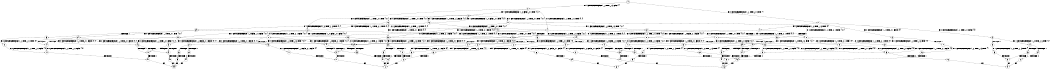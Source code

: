 digraph BCG {
size = "7, 10.5";
center = TRUE;
node [shape = circle];
0 [peripheries = 2];
0 -> 1 [label = "EX !0 !ATOMIC_EXCH_BRANCH (1, +1, TRUE, +0, 1, TRUE) !{}"];
0 -> 2 [label = "EX !1 !ATOMIC_EXCH_BRANCH (1, +0, TRUE, +1, 3, FALSE) !{}"];
1 -> 3 [label = "EX !0 !ATOMIC_EXCH_BRANCH (1, +1, TRUE, +0, 1, FALSE) !{0}"];
1 -> 4 [label = "EX !1 !ATOMIC_EXCH_BRANCH (1, +0, TRUE, +1, 3, TRUE) !{0}"];
1 -> 5 [label = "EX !0 !ATOMIC_EXCH_BRANCH (1, +1, TRUE, +0, 1, FALSE) !{0}"];
2 -> 6 [label = "EX !1 !ATOMIC_EXCH_BRANCH (1, +0, FALSE, +0, 1, TRUE) !{0, 1}"];
2 -> 7 [label = "EX !0 !ATOMIC_EXCH_BRANCH (1, +1, TRUE, +0, 1, TRUE) !{0, 1}"];
2 -> 8 [label = "EX !0 !ATOMIC_EXCH_BRANCH (1, +1, TRUE, +0, 1, TRUE) !{0, 1}"];
3 -> 9 [label = "EX !1 !ATOMIC_EXCH_BRANCH (1, +0, TRUE, +1, 3, TRUE) !{0}"];
3 -> 10 [label = "TERMINATE !0"];
4 -> 11 [label = "EX !0 !ATOMIC_EXCH_BRANCH (1, +1, TRUE, +0, 1, TRUE) !{0, 1}"];
4 -> 12 [label = "TERMINATE !1"];
4 -> 13 [label = "EX !0 !ATOMIC_EXCH_BRANCH (1, +1, TRUE, +0, 1, TRUE) !{0, 1}"];
5 -> 14 [label = "EX !1 !ATOMIC_EXCH_BRANCH (1, +0, TRUE, +1, 3, TRUE) !{0}"];
5 -> 15 [label = "TERMINATE !0"];
6 -> 16 [label = "EX !1 !ATOMIC_EXCH_BRANCH (1, +0, TRUE, +1, 3, FALSE) !{0, 1}"];
6 -> 17 [label = "EX !0 !ATOMIC_EXCH_BRANCH (1, +1, TRUE, +0, 1, TRUE) !{0, 1}"];
6 -> 18 [label = "EX !0 !ATOMIC_EXCH_BRANCH (1, +1, TRUE, +0, 1, TRUE) !{0, 1}"];
7 -> 19 [label = "EX !0 !ATOMIC_EXCH_BRANCH (1, +1, TRUE, +0, 1, FALSE) !{0, 1}"];
7 -> 20 [label = "EX !1 !ATOMIC_EXCH_BRANCH (1, +0, FALSE, +0, 1, FALSE) !{0, 1}"];
7 -> 21 [label = "EX !0 !ATOMIC_EXCH_BRANCH (1, +1, TRUE, +0, 1, FALSE) !{0, 1}"];
8 -> 22 [label = "EX !1 !ATOMIC_EXCH_BRANCH (1, +0, FALSE, +0, 1, FALSE) !{0, 1}"];
8 -> 21 [label = "EX !0 !ATOMIC_EXCH_BRANCH (1, +1, TRUE, +0, 1, FALSE) !{0, 1}"];
8 -> 23 [label = "EX !1 !ATOMIC_EXCH_BRANCH (1, +0, FALSE, +0, 1, FALSE) !{0, 1}"];
9 -> 24 [label = "TERMINATE !0"];
9 -> 25 [label = "TERMINATE !1"];
10 -> 26 [label = "EX !1 !ATOMIC_EXCH_BRANCH (1, +0, TRUE, +1, 3, TRUE) !{}"];
11 -> 27 [label = "EX !0 !ATOMIC_EXCH_BRANCH (1, +1, TRUE, +0, 1, FALSE) !{0, 1}"];
11 -> 28 [label = "TERMINATE !1"];
11 -> 29 [label = "EX !0 !ATOMIC_EXCH_BRANCH (1, +1, TRUE, +0, 1, FALSE) !{0, 1}"];
12 -> 30 [label = "EX !0 !ATOMIC_EXCH_BRANCH (1, +1, TRUE, +0, 1, TRUE) !{0}"];
12 -> 31 [label = "EX !0 !ATOMIC_EXCH_BRANCH (1, +1, TRUE, +0, 1, TRUE) !{0}"];
13 -> 29 [label = "EX !0 !ATOMIC_EXCH_BRANCH (1, +1, TRUE, +0, 1, FALSE) !{0, 1}"];
13 -> 32 [label = "TERMINATE !1"];
14 -> 33 [label = "TERMINATE !0"];
14 -> 34 [label = "TERMINATE !1"];
15 -> 35 [label = "EX !1 !ATOMIC_EXCH_BRANCH (1, +0, TRUE, +1, 3, TRUE) !{}"];
16 -> 6 [label = "EX !1 !ATOMIC_EXCH_BRANCH (1, +0, FALSE, +0, 1, TRUE) !{0, 1}"];
16 -> 7 [label = "EX !0 !ATOMIC_EXCH_BRANCH (1, +1, TRUE, +0, 1, TRUE) !{0, 1}"];
16 -> 8 [label = "EX !0 !ATOMIC_EXCH_BRANCH (1, +1, TRUE, +0, 1, TRUE) !{0, 1}"];
17 -> 36 [label = "EX !0 !ATOMIC_EXCH_BRANCH (1, +1, TRUE, +0, 1, FALSE) !{0, 1}"];
17 -> 37 [label = "EX !1 !ATOMIC_EXCH_BRANCH (1, +0, TRUE, +1, 3, TRUE) !{0, 1}"];
17 -> 38 [label = "EX !0 !ATOMIC_EXCH_BRANCH (1, +1, TRUE, +0, 1, FALSE) !{0, 1}"];
18 -> 39 [label = "EX !1 !ATOMIC_EXCH_BRANCH (1, +0, TRUE, +1, 3, TRUE) !{0, 1}"];
18 -> 38 [label = "EX !0 !ATOMIC_EXCH_BRANCH (1, +1, TRUE, +0, 1, FALSE) !{0, 1}"];
18 -> 40 [label = "EX !1 !ATOMIC_EXCH_BRANCH (1, +0, TRUE, +1, 3, TRUE) !{0, 1}"];
19 -> 41 [label = "EX !1 !ATOMIC_EXCH_BRANCH (1, +0, FALSE, +0, 1, FALSE) !{0, 1}"];
19 -> 42 [label = "TERMINATE !0"];
20 -> 27 [label = "EX !0 !ATOMIC_EXCH_BRANCH (1, +1, TRUE, +0, 1, FALSE) !{0, 1}"];
20 -> 28 [label = "TERMINATE !1"];
20 -> 29 [label = "EX !0 !ATOMIC_EXCH_BRANCH (1, +1, TRUE, +0, 1, FALSE) !{0, 1}"];
21 -> 43 [label = "EX !1 !ATOMIC_EXCH_BRANCH (1, +0, FALSE, +0, 1, FALSE) !{0, 1}"];
21 -> 44 [label = "EX !1 !ATOMIC_EXCH_BRANCH (1, +0, FALSE, +0, 1, FALSE) !{0, 1}"];
21 -> 45 [label = "TERMINATE !0"];
22 -> 46 [label = "EX !0 !ATOMIC_EXCH_BRANCH (1, +1, TRUE, +0, 1, FALSE) !{0, 1}"];
22 -> 47 [label = "TERMINATE !1"];
22 -> 29 [label = "EX !0 !ATOMIC_EXCH_BRANCH (1, +1, TRUE, +0, 1, FALSE) !{0, 1}"];
23 -> 29 [label = "EX !0 !ATOMIC_EXCH_BRANCH (1, +1, TRUE, +0, 1, FALSE) !{0, 1}"];
23 -> 32 [label = "TERMINATE !1"];
24 -> 48 [label = "TERMINATE !1"];
25 -> 49 [label = "TERMINATE !0"];
26 -> 48 [label = "TERMINATE !1"];
27 -> 50 [label = "TERMINATE !0"];
27 -> 51 [label = "TERMINATE !1"];
28 -> 52 [label = "EX !0 !ATOMIC_EXCH_BRANCH (1, +1, TRUE, +0, 1, FALSE) !{0}"];
28 -> 53 [label = "EX !0 !ATOMIC_EXCH_BRANCH (1, +1, TRUE, +0, 1, FALSE) !{0}"];
29 -> 54 [label = "TERMINATE !0"];
29 -> 55 [label = "TERMINATE !1"];
30 -> 52 [label = "EX !0 !ATOMIC_EXCH_BRANCH (1, +1, TRUE, +0, 1, FALSE) !{0}"];
30 -> 53 [label = "EX !0 !ATOMIC_EXCH_BRANCH (1, +1, TRUE, +0, 1, FALSE) !{0}"];
31 -> 53 [label = "EX !0 !ATOMIC_EXCH_BRANCH (1, +1, TRUE, +0, 1, FALSE) !{0}"];
32 -> 56 [label = "EX !0 !ATOMIC_EXCH_BRANCH (1, +1, TRUE, +0, 1, FALSE) !{0}"];
33 -> 57 [label = "TERMINATE !1"];
34 -> 58 [label = "TERMINATE !0"];
35 -> 57 [label = "TERMINATE !1"];
36 -> 59 [label = "EX !1 !ATOMIC_EXCH_BRANCH (1, +0, TRUE, +1, 3, TRUE) !{0, 1}"];
36 -> 60 [label = "TERMINATE !0"];
37 -> 11 [label = "EX !0 !ATOMIC_EXCH_BRANCH (1, +1, TRUE, +0, 1, TRUE) !{0, 1}"];
37 -> 12 [label = "TERMINATE !1"];
37 -> 13 [label = "EX !0 !ATOMIC_EXCH_BRANCH (1, +1, TRUE, +0, 1, TRUE) !{0, 1}"];
38 -> 61 [label = "EX !1 !ATOMIC_EXCH_BRANCH (1, +0, TRUE, +1, 3, TRUE) !{0, 1}"];
38 -> 62 [label = "EX !1 !ATOMIC_EXCH_BRANCH (1, +0, TRUE, +1, 3, TRUE) !{0, 1}"];
38 -> 63 [label = "TERMINATE !0"];
39 -> 64 [label = "EX !0 !ATOMIC_EXCH_BRANCH (1, +1, TRUE, +0, 1, TRUE) !{0, 1}"];
39 -> 65 [label = "TERMINATE !1"];
39 -> 13 [label = "EX !0 !ATOMIC_EXCH_BRANCH (1, +1, TRUE, +0, 1, TRUE) !{0, 1}"];
40 -> 13 [label = "EX !0 !ATOMIC_EXCH_BRANCH (1, +1, TRUE, +0, 1, TRUE) !{0, 1}"];
40 -> 66 [label = "TERMINATE !1"];
41 -> 50 [label = "TERMINATE !0"];
41 -> 51 [label = "TERMINATE !1"];
42 -> 67 [label = "EX !1 !ATOMIC_EXCH_BRANCH (1, +0, FALSE, +0, 1, FALSE) !{1}"];
42 -> 68 [label = "EX !1 !ATOMIC_EXCH_BRANCH (1, +0, FALSE, +0, 1, FALSE) !{1}"];
43 -> 69 [label = "TERMINATE !0"];
43 -> 70 [label = "TERMINATE !1"];
44 -> 54 [label = "TERMINATE !0"];
44 -> 55 [label = "TERMINATE !1"];
45 -> 71 [label = "EX !1 !ATOMIC_EXCH_BRANCH (1, +0, FALSE, +0, 1, FALSE) !{1}"];
46 -> 69 [label = "TERMINATE !0"];
46 -> 70 [label = "TERMINATE !1"];
47 -> 72 [label = "EX !0 !ATOMIC_EXCH_BRANCH (1, +1, TRUE, +0, 1, FALSE) !{0}"];
48 -> 73 [label = "exit"];
49 -> 73 [label = "exit"];
50 -> 74 [label = "TERMINATE !1"];
51 -> 75 [label = "TERMINATE !0"];
52 -> 75 [label = "TERMINATE !0"];
53 -> 76 [label = "TERMINATE !0"];
54 -> 77 [label = "TERMINATE !1"];
55 -> 78 [label = "TERMINATE !0"];
56 -> 78 [label = "TERMINATE !0"];
57 -> 79 [label = "exit"];
58 -> 79 [label = "exit"];
59 -> 24 [label = "TERMINATE !0"];
59 -> 25 [label = "TERMINATE !1"];
60 -> 80 [label = "EX !1 !ATOMIC_EXCH_BRANCH (1, +0, TRUE, +1, 3, TRUE) !{1}"];
60 -> 81 [label = "EX !1 !ATOMIC_EXCH_BRANCH (1, +0, TRUE, +1, 3, TRUE) !{1}"];
61 -> 82 [label = "TERMINATE !0"];
61 -> 83 [label = "TERMINATE !1"];
62 -> 84 [label = "TERMINATE !0"];
62 -> 85 [label = "TERMINATE !1"];
63 -> 86 [label = "EX !1 !ATOMIC_EXCH_BRANCH (1, +0, TRUE, +1, 3, TRUE) !{1}"];
64 -> 46 [label = "EX !0 !ATOMIC_EXCH_BRANCH (1, +1, TRUE, +0, 1, FALSE) !{0, 1}"];
64 -> 47 [label = "TERMINATE !1"];
64 -> 29 [label = "EX !0 !ATOMIC_EXCH_BRANCH (1, +1, TRUE, +0, 1, FALSE) !{0, 1}"];
65 -> 87 [label = "EX !0 !ATOMIC_EXCH_BRANCH (1, +1, TRUE, +0, 1, TRUE) !{0}"];
66 -> 88 [label = "EX !0 !ATOMIC_EXCH_BRANCH (1, +1, TRUE, +0, 1, TRUE) !{0}"];
67 -> 74 [label = "TERMINATE !1"];
68 -> 89 [label = "TERMINATE !1"];
69 -> 90 [label = "TERMINATE !1"];
70 -> 91 [label = "TERMINATE !0"];
71 -> 77 [label = "TERMINATE !1"];
72 -> 91 [label = "TERMINATE !0"];
74 -> 73 [label = "exit"];
75 -> 73 [label = "exit"];
76 -> 79 [label = "exit"];
77 -> 92 [label = "exit"];
78 -> 92 [label = "exit"];
80 -> 48 [label = "TERMINATE !1"];
81 -> 93 [label = "TERMINATE !1"];
82 -> 94 [label = "TERMINATE !1"];
83 -> 95 [label = "TERMINATE !0"];
84 -> 96 [label = "TERMINATE !1"];
85 -> 97 [label = "TERMINATE !0"];
86 -> 96 [label = "TERMINATE !1"];
87 -> 72 [label = "EX !0 !ATOMIC_EXCH_BRANCH (1, +1, TRUE, +0, 1, FALSE) !{0}"];
88 -> 56 [label = "EX !0 !ATOMIC_EXCH_BRANCH (1, +1, TRUE, +0, 1, FALSE) !{0}"];
89 -> 98 [label = "exit"];
90 -> 99 [label = "exit"];
91 -> 99 [label = "exit"];
93 -> 98 [label = "exit"];
94 -> 99 [label = "exit"];
95 -> 99 [label = "exit"];
96 -> 92 [label = "exit"];
97 -> 92 [label = "exit"];
}
